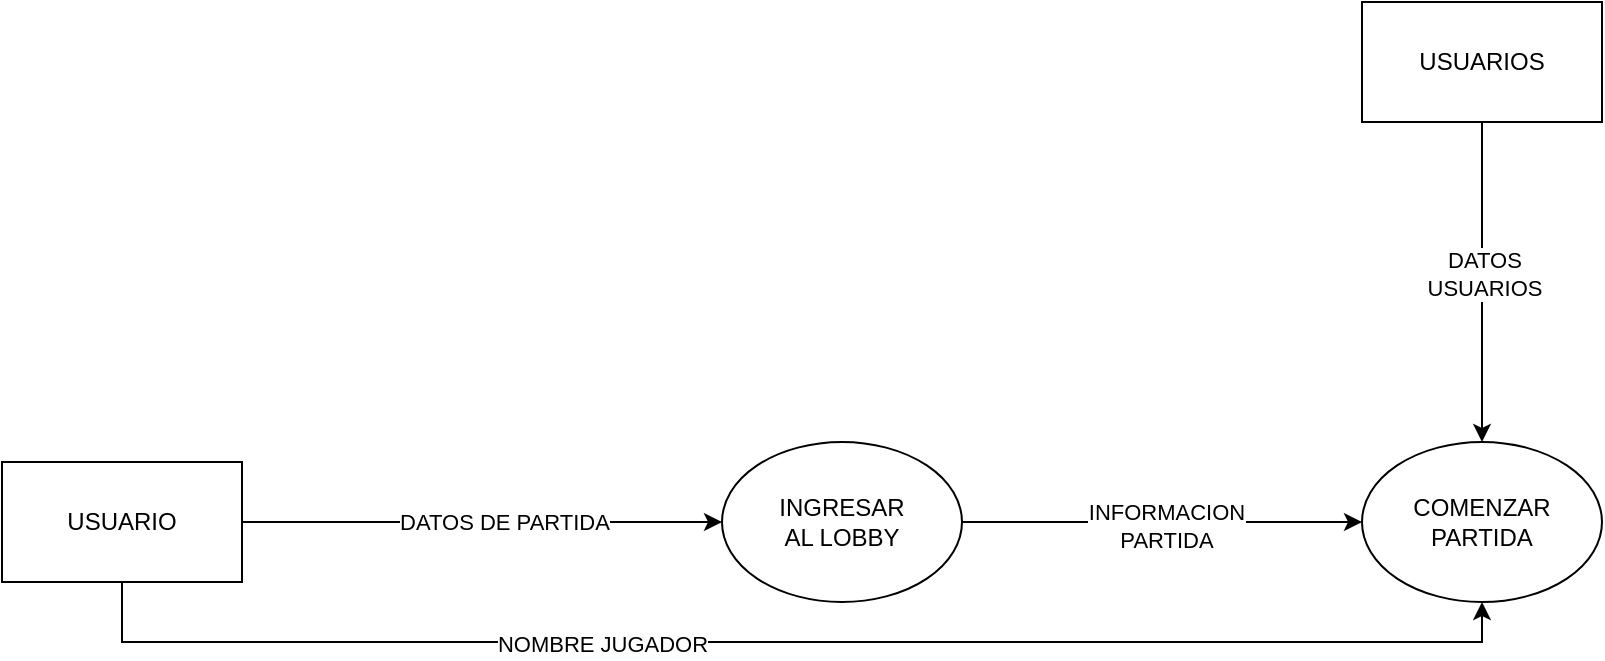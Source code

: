 <mxfile version="21.7.2" type="github">
  <diagram name="Page-1" id="AYoHofWYZxN0NZMTVe19">
    <mxGraphModel dx="928" dy="513" grid="1" gridSize="10" guides="1" tooltips="1" connect="1" arrows="1" fold="1" page="1" pageScale="1" pageWidth="1390" pageHeight="980" math="0" shadow="0">
      <root>
        <mxCell id="0" />
        <mxCell id="1" parent="0" />
        <mxCell id="HvV8VwSsiazUcoTgwNvh-3" style="edgeStyle=orthogonalEdgeStyle;rounded=0;orthogonalLoop=1;jettySize=auto;html=1;entryX=0;entryY=0.5;entryDx=0;entryDy=0;" edge="1" parent="1" source="HvV8VwSsiazUcoTgwNvh-1" target="HvV8VwSsiazUcoTgwNvh-2">
          <mxGeometry relative="1" as="geometry" />
        </mxCell>
        <mxCell id="HvV8VwSsiazUcoTgwNvh-4" value="DATOS DE PARTIDA" style="edgeLabel;html=1;align=center;verticalAlign=middle;resizable=0;points=[];" vertex="1" connectable="0" parent="HvV8VwSsiazUcoTgwNvh-3">
          <mxGeometry x="0.092" relative="1" as="geometry">
            <mxPoint as="offset" />
          </mxGeometry>
        </mxCell>
        <mxCell id="HvV8VwSsiazUcoTgwNvh-9" style="edgeStyle=orthogonalEdgeStyle;rounded=0;orthogonalLoop=1;jettySize=auto;html=1;exitX=0.5;exitY=1;exitDx=0;exitDy=0;entryX=0.5;entryY=1;entryDx=0;entryDy=0;" edge="1" parent="1" source="HvV8VwSsiazUcoTgwNvh-1" target="HvV8VwSsiazUcoTgwNvh-5">
          <mxGeometry relative="1" as="geometry">
            <Array as="points">
              <mxPoint x="220" y="400" />
              <mxPoint x="900" y="400" />
            </Array>
          </mxGeometry>
        </mxCell>
        <mxCell id="HvV8VwSsiazUcoTgwNvh-10" value="NOMBRE JUGADOR" style="edgeLabel;html=1;align=center;verticalAlign=middle;resizable=0;points=[];" vertex="1" connectable="0" parent="HvV8VwSsiazUcoTgwNvh-9">
          <mxGeometry x="-0.26" y="-1" relative="1" as="geometry">
            <mxPoint as="offset" />
          </mxGeometry>
        </mxCell>
        <mxCell id="HvV8VwSsiazUcoTgwNvh-1" value="USUARIO" style="rounded=0;whiteSpace=wrap;html=1;" vertex="1" parent="1">
          <mxGeometry x="160" y="310" width="120" height="60" as="geometry" />
        </mxCell>
        <mxCell id="HvV8VwSsiazUcoTgwNvh-6" style="edgeStyle=orthogonalEdgeStyle;rounded=0;orthogonalLoop=1;jettySize=auto;html=1;entryX=0;entryY=0.5;entryDx=0;entryDy=0;" edge="1" parent="1" source="HvV8VwSsiazUcoTgwNvh-2" target="HvV8VwSsiazUcoTgwNvh-5">
          <mxGeometry relative="1" as="geometry" />
        </mxCell>
        <mxCell id="HvV8VwSsiazUcoTgwNvh-7" value="&lt;div&gt;INFORMACION&lt;/div&gt;&lt;div&gt;PARTIDA&lt;br&gt;&lt;/div&gt;" style="edgeLabel;html=1;align=center;verticalAlign=middle;resizable=0;points=[];" vertex="1" connectable="0" parent="HvV8VwSsiazUcoTgwNvh-6">
          <mxGeometry x="0.02" y="-2" relative="1" as="geometry">
            <mxPoint as="offset" />
          </mxGeometry>
        </mxCell>
        <mxCell id="HvV8VwSsiazUcoTgwNvh-2" value="&lt;div&gt;INGRESAR&lt;/div&gt;&lt;div&gt;AL LOBBY&lt;br&gt;&lt;/div&gt;" style="ellipse;whiteSpace=wrap;html=1;" vertex="1" parent="1">
          <mxGeometry x="520" y="300" width="120" height="80" as="geometry" />
        </mxCell>
        <mxCell id="HvV8VwSsiazUcoTgwNvh-5" value="&lt;div&gt;COMENZAR &lt;br&gt;&lt;/div&gt;&lt;div&gt;PARTIDA&lt;br&gt;&lt;/div&gt;" style="ellipse;whiteSpace=wrap;html=1;" vertex="1" parent="1">
          <mxGeometry x="840" y="300" width="120" height="80" as="geometry" />
        </mxCell>
        <mxCell id="HvV8VwSsiazUcoTgwNvh-12" style="edgeStyle=orthogonalEdgeStyle;rounded=0;orthogonalLoop=1;jettySize=auto;html=1;entryX=0.5;entryY=0;entryDx=0;entryDy=0;" edge="1" parent="1" source="HvV8VwSsiazUcoTgwNvh-11" target="HvV8VwSsiazUcoTgwNvh-5">
          <mxGeometry relative="1" as="geometry" />
        </mxCell>
        <mxCell id="HvV8VwSsiazUcoTgwNvh-13" value="&lt;div&gt;DATOS&lt;/div&gt;&lt;div&gt;USUARIOS&lt;br&gt;&lt;/div&gt;" style="edgeLabel;html=1;align=center;verticalAlign=middle;resizable=0;points=[];" vertex="1" connectable="0" parent="HvV8VwSsiazUcoTgwNvh-12">
          <mxGeometry x="-0.048" y="1" relative="1" as="geometry">
            <mxPoint as="offset" />
          </mxGeometry>
        </mxCell>
        <mxCell id="HvV8VwSsiazUcoTgwNvh-11" value="USUARIOS" style="rounded=0;whiteSpace=wrap;html=1;" vertex="1" parent="1">
          <mxGeometry x="840" y="80" width="120" height="60" as="geometry" />
        </mxCell>
      </root>
    </mxGraphModel>
  </diagram>
</mxfile>
